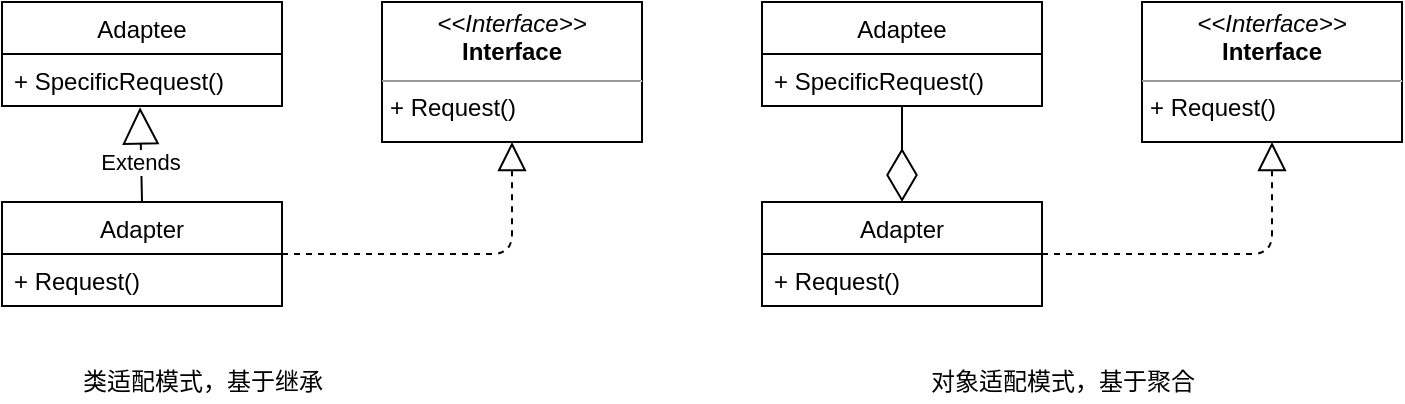 <mxfile version="13.6.2" type="device"><diagram id="C5RBs43oDa-KdzZeNtuy" name="Page-1"><mxGraphModel dx="981" dy="568" grid="1" gridSize="10" guides="1" tooltips="1" connect="1" arrows="1" fold="1" page="1" pageScale="1" pageWidth="827" pageHeight="1169" math="0" shadow="0"><root><mxCell id="WIyWlLk6GJQsqaUBKTNV-0"/><mxCell id="WIyWlLk6GJQsqaUBKTNV-1" parent="WIyWlLk6GJQsqaUBKTNV-0"/><mxCell id="fuzOAZuF_sIFNWQHZYvQ-6" value="&lt;p style=&quot;margin: 0px ; margin-top: 4px ; text-align: center&quot;&gt;&lt;i&gt;&amp;lt;&amp;lt;Interface&amp;gt;&amp;gt;&lt;/i&gt;&lt;br&gt;&lt;b&gt;Interface&lt;/b&gt;&lt;/p&gt;&lt;hr size=&quot;1&quot;&gt;&lt;p style=&quot;margin: 0px ; margin-left: 4px&quot;&gt;+ Request()&lt;br&gt;&lt;/p&gt;" style="verticalAlign=top;align=left;overflow=fill;fontSize=12;fontFamily=Helvetica;html=1;" vertex="1" parent="WIyWlLk6GJQsqaUBKTNV-1"><mxGeometry x="250" y="200" width="130" height="70" as="geometry"/></mxCell><mxCell id="fuzOAZuF_sIFNWQHZYvQ-9" value="" style="endArrow=block;dashed=1;endFill=0;endSize=12;html=1;entryX=0.5;entryY=1;entryDx=0;entryDy=0;exitX=1;exitY=0.5;exitDx=0;exitDy=0;" edge="1" parent="WIyWlLk6GJQsqaUBKTNV-1" source="fuzOAZuF_sIFNWQHZYvQ-7" target="fuzOAZuF_sIFNWQHZYvQ-6"><mxGeometry width="160" relative="1" as="geometry"><mxPoint x="200" y="310" as="sourcePoint"/><mxPoint x="360" y="310" as="targetPoint"/><Array as="points"><mxPoint x="315" y="326"/></Array></mxGeometry></mxCell><mxCell id="fuzOAZuF_sIFNWQHZYvQ-10" value="Extends" style="endArrow=block;endSize=16;endFill=0;html=1;entryX=0.493;entryY=1.026;entryDx=0;entryDy=0;entryPerimeter=0;exitX=0.5;exitY=0;exitDx=0;exitDy=0;" edge="1" parent="WIyWlLk6GJQsqaUBKTNV-1" source="fuzOAZuF_sIFNWQHZYvQ-7" target="fuzOAZuF_sIFNWQHZYvQ-2"><mxGeometry x="-0.154" y="1" width="160" relative="1" as="geometry"><mxPoint x="128" y="290" as="sourcePoint"/><mxPoint x="360" y="310" as="targetPoint"/><mxPoint as="offset"/></mxGeometry></mxCell><mxCell id="fuzOAZuF_sIFNWQHZYvQ-7" value="Adapter" style="swimlane;fontStyle=0;childLayout=stackLayout;horizontal=1;startSize=26;fillColor=none;horizontalStack=0;resizeParent=1;resizeParentMax=0;resizeLast=0;collapsible=1;marginBottom=0;" vertex="1" parent="WIyWlLk6GJQsqaUBKTNV-1"><mxGeometry x="60" y="300" width="140" height="52" as="geometry"/></mxCell><mxCell id="fuzOAZuF_sIFNWQHZYvQ-8" value="+ Request()" style="text;strokeColor=none;fillColor=none;align=left;verticalAlign=top;spacingLeft=4;spacingRight=4;overflow=hidden;rotatable=0;points=[[0,0.5],[1,0.5]];portConstraint=eastwest;" vertex="1" parent="fuzOAZuF_sIFNWQHZYvQ-7"><mxGeometry y="26" width="140" height="26" as="geometry"/></mxCell><mxCell id="fuzOAZuF_sIFNWQHZYvQ-0" value="Adaptee" style="swimlane;fontStyle=0;childLayout=stackLayout;horizontal=1;startSize=26;fillColor=none;horizontalStack=0;resizeParent=1;resizeParentMax=0;resizeLast=0;collapsible=1;marginBottom=0;" vertex="1" parent="WIyWlLk6GJQsqaUBKTNV-1"><mxGeometry x="60" y="200" width="140" height="52" as="geometry"/></mxCell><mxCell id="fuzOAZuF_sIFNWQHZYvQ-2" value="+ SpecificRequest()" style="text;strokeColor=none;fillColor=none;align=left;verticalAlign=top;spacingLeft=4;spacingRight=4;overflow=hidden;rotatable=0;points=[[0,0.5],[1,0.5]];portConstraint=eastwest;" vertex="1" parent="fuzOAZuF_sIFNWQHZYvQ-0"><mxGeometry y="26" width="140" height="26" as="geometry"/></mxCell><mxCell id="fuzOAZuF_sIFNWQHZYvQ-12" value="&lt;p style=&quot;margin: 0px ; margin-top: 4px ; text-align: center&quot;&gt;&lt;i&gt;&amp;lt;&amp;lt;Interface&amp;gt;&amp;gt;&lt;/i&gt;&lt;br&gt;&lt;b&gt;Interface&lt;/b&gt;&lt;/p&gt;&lt;hr size=&quot;1&quot;&gt;&lt;p style=&quot;margin: 0px ; margin-left: 4px&quot;&gt;+ Request()&lt;br&gt;&lt;/p&gt;" style="verticalAlign=top;align=left;overflow=fill;fontSize=12;fontFamily=Helvetica;html=1;" vertex="1" parent="WIyWlLk6GJQsqaUBKTNV-1"><mxGeometry x="630" y="200" width="130" height="70" as="geometry"/></mxCell><mxCell id="fuzOAZuF_sIFNWQHZYvQ-13" value="" style="endArrow=block;dashed=1;endFill=0;endSize=12;html=1;entryX=0.5;entryY=1;entryDx=0;entryDy=0;exitX=1;exitY=0.5;exitDx=0;exitDy=0;" edge="1" parent="WIyWlLk6GJQsqaUBKTNV-1" source="fuzOAZuF_sIFNWQHZYvQ-15" target="fuzOAZuF_sIFNWQHZYvQ-12"><mxGeometry width="160" relative="1" as="geometry"><mxPoint x="580" y="310" as="sourcePoint"/><mxPoint x="740" y="310" as="targetPoint"/><Array as="points"><mxPoint x="695" y="326"/></Array></mxGeometry></mxCell><mxCell id="fuzOAZuF_sIFNWQHZYvQ-15" value="Adapter" style="swimlane;fontStyle=0;childLayout=stackLayout;horizontal=1;startSize=26;fillColor=none;horizontalStack=0;resizeParent=1;resizeParentMax=0;resizeLast=0;collapsible=1;marginBottom=0;" vertex="1" parent="WIyWlLk6GJQsqaUBKTNV-1"><mxGeometry x="440" y="300" width="140" height="52" as="geometry"/></mxCell><mxCell id="fuzOAZuF_sIFNWQHZYvQ-16" value="+ Request()" style="text;strokeColor=none;fillColor=none;align=left;verticalAlign=top;spacingLeft=4;spacingRight=4;overflow=hidden;rotatable=0;points=[[0,0.5],[1,0.5]];portConstraint=eastwest;" vertex="1" parent="fuzOAZuF_sIFNWQHZYvQ-15"><mxGeometry y="26" width="140" height="26" as="geometry"/></mxCell><mxCell id="fuzOAZuF_sIFNWQHZYvQ-17" value="Adaptee" style="swimlane;fontStyle=0;childLayout=stackLayout;horizontal=1;startSize=26;fillColor=none;horizontalStack=0;resizeParent=1;resizeParentMax=0;resizeLast=0;collapsible=1;marginBottom=0;" vertex="1" parent="WIyWlLk6GJQsqaUBKTNV-1"><mxGeometry x="440" y="200" width="140" height="52" as="geometry"/></mxCell><mxCell id="fuzOAZuF_sIFNWQHZYvQ-18" value="+ SpecificRequest()" style="text;strokeColor=none;fillColor=none;align=left;verticalAlign=top;spacingLeft=4;spacingRight=4;overflow=hidden;rotatable=0;points=[[0,0.5],[1,0.5]];portConstraint=eastwest;" vertex="1" parent="fuzOAZuF_sIFNWQHZYvQ-17"><mxGeometry y="26" width="140" height="26" as="geometry"/></mxCell><mxCell id="fuzOAZuF_sIFNWQHZYvQ-19" value="" style="endArrow=diamondThin;endFill=0;endSize=24;html=1;entryX=0.5;entryY=0;entryDx=0;entryDy=0;" edge="1" parent="WIyWlLk6GJQsqaUBKTNV-1" source="fuzOAZuF_sIFNWQHZYvQ-18" target="fuzOAZuF_sIFNWQHZYvQ-15"><mxGeometry width="160" relative="1" as="geometry"><mxPoint x="450" y="280" as="sourcePoint"/><mxPoint x="610" y="280" as="targetPoint"/></mxGeometry></mxCell><mxCell id="fuzOAZuF_sIFNWQHZYvQ-20" value="类适配模式，基于继承" style="text;html=1;resizable=0;autosize=1;align=center;verticalAlign=middle;points=[];fillColor=none;strokeColor=none;rounded=0;" vertex="1" parent="WIyWlLk6GJQsqaUBKTNV-1"><mxGeometry x="90" y="380" width="140" height="20" as="geometry"/></mxCell><mxCell id="fuzOAZuF_sIFNWQHZYvQ-21" value="对象适配模式，基于聚合" style="text;html=1;resizable=0;autosize=1;align=center;verticalAlign=middle;points=[];fillColor=none;strokeColor=none;rounded=0;" vertex="1" parent="WIyWlLk6GJQsqaUBKTNV-1"><mxGeometry x="515" y="380" width="150" height="20" as="geometry"/></mxCell></root></mxGraphModel></diagram></mxfile>